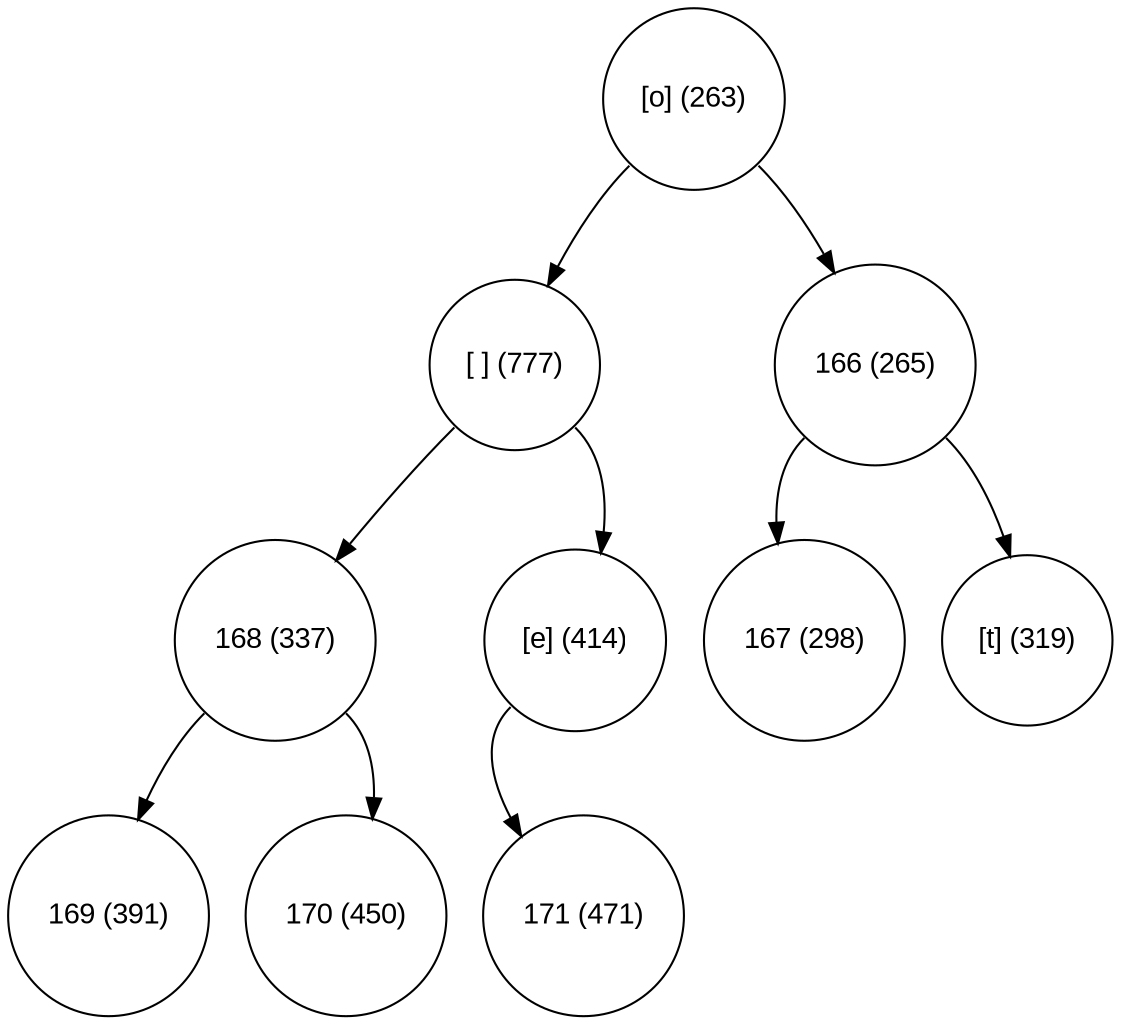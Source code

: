 digraph move_down {
	node [fontname="Arial", shape="circle", width=0.5]; 

	0 [label = "[o] (263)"];
	0:sw -> 1;
	1 [label = "[ ] (777)"];
	1:sw -> 3;
	3 [label = "168 (337)"];
	3:sw -> 7;
	7 [label = "169 (391)"];
	3:se -> 8;
	8 [label = "170 (450)"];
	1:se -> 4;
	4 [label = "[e] (414)"];
	4:sw -> 9;
	9 [label = "171 (471)"];
	0:se -> 2;
	2 [label = "166 (265)"];
	2:sw -> 5;
	5 [label = "167 (298)"];
	2:se -> 6;
	6 [label = "[t] (319)"];
}
